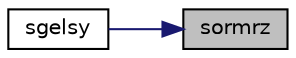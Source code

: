 digraph "sormrz"
{
 // LATEX_PDF_SIZE
  edge [fontname="Helvetica",fontsize="10",labelfontname="Helvetica",labelfontsize="10"];
  node [fontname="Helvetica",fontsize="10",shape=record];
  rankdir="RL";
  Node1 [label="sormrz",height=0.2,width=0.4,color="black", fillcolor="grey75", style="filled", fontcolor="black",tooltip="SORMRZ"];
  Node1 -> Node2 [dir="back",color="midnightblue",fontsize="10",style="solid",fontname="Helvetica"];
  Node2 [label="sgelsy",height=0.2,width=0.4,color="black", fillcolor="white", style="filled",URL="$sgelsy_8f.html#aebb028f1d50049bcf4780ffc8cb4f750",tooltip="SGELSY solves overdetermined or underdetermined systems for GE matrices"];
}
